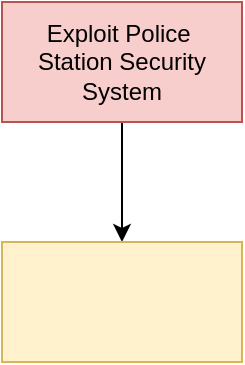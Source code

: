 <mxfile version="20.5.3" type="github">
  <diagram id="prtHgNgQTEPvFCAcTncT" name="Page-1">
    <mxGraphModel dx="898" dy="458" grid="1" gridSize="10" guides="1" tooltips="1" connect="1" arrows="1" fold="1" page="1" pageScale="1" pageWidth="827" pageHeight="1169" math="0" shadow="0">
      <root>
        <mxCell id="0" />
        <mxCell id="1" parent="0" />
        <mxCell id="SP-LTOMMdH5l47RVkK4U-3" value="" style="edgeStyle=orthogonalEdgeStyle;rounded=0;orthogonalLoop=1;jettySize=auto;html=1;" edge="1" parent="1" source="SP-LTOMMdH5l47RVkK4U-1" target="SP-LTOMMdH5l47RVkK4U-2">
          <mxGeometry relative="1" as="geometry" />
        </mxCell>
        <mxCell id="SP-LTOMMdH5l47RVkK4U-1" value="Exploit Police&amp;nbsp;&lt;br&gt;Station Security System" style="rounded=0;whiteSpace=wrap;html=1;fillColor=#f8cecc;strokeColor=#b85450;" vertex="1" parent="1">
          <mxGeometry x="310" y="60" width="120" height="60" as="geometry" />
        </mxCell>
        <mxCell id="SP-LTOMMdH5l47RVkK4U-2" value="" style="whiteSpace=wrap;html=1;fillColor=#fff2cc;strokeColor=#d6b656;rounded=0;" vertex="1" parent="1">
          <mxGeometry x="310" y="180" width="120" height="60" as="geometry" />
        </mxCell>
      </root>
    </mxGraphModel>
  </diagram>
</mxfile>

